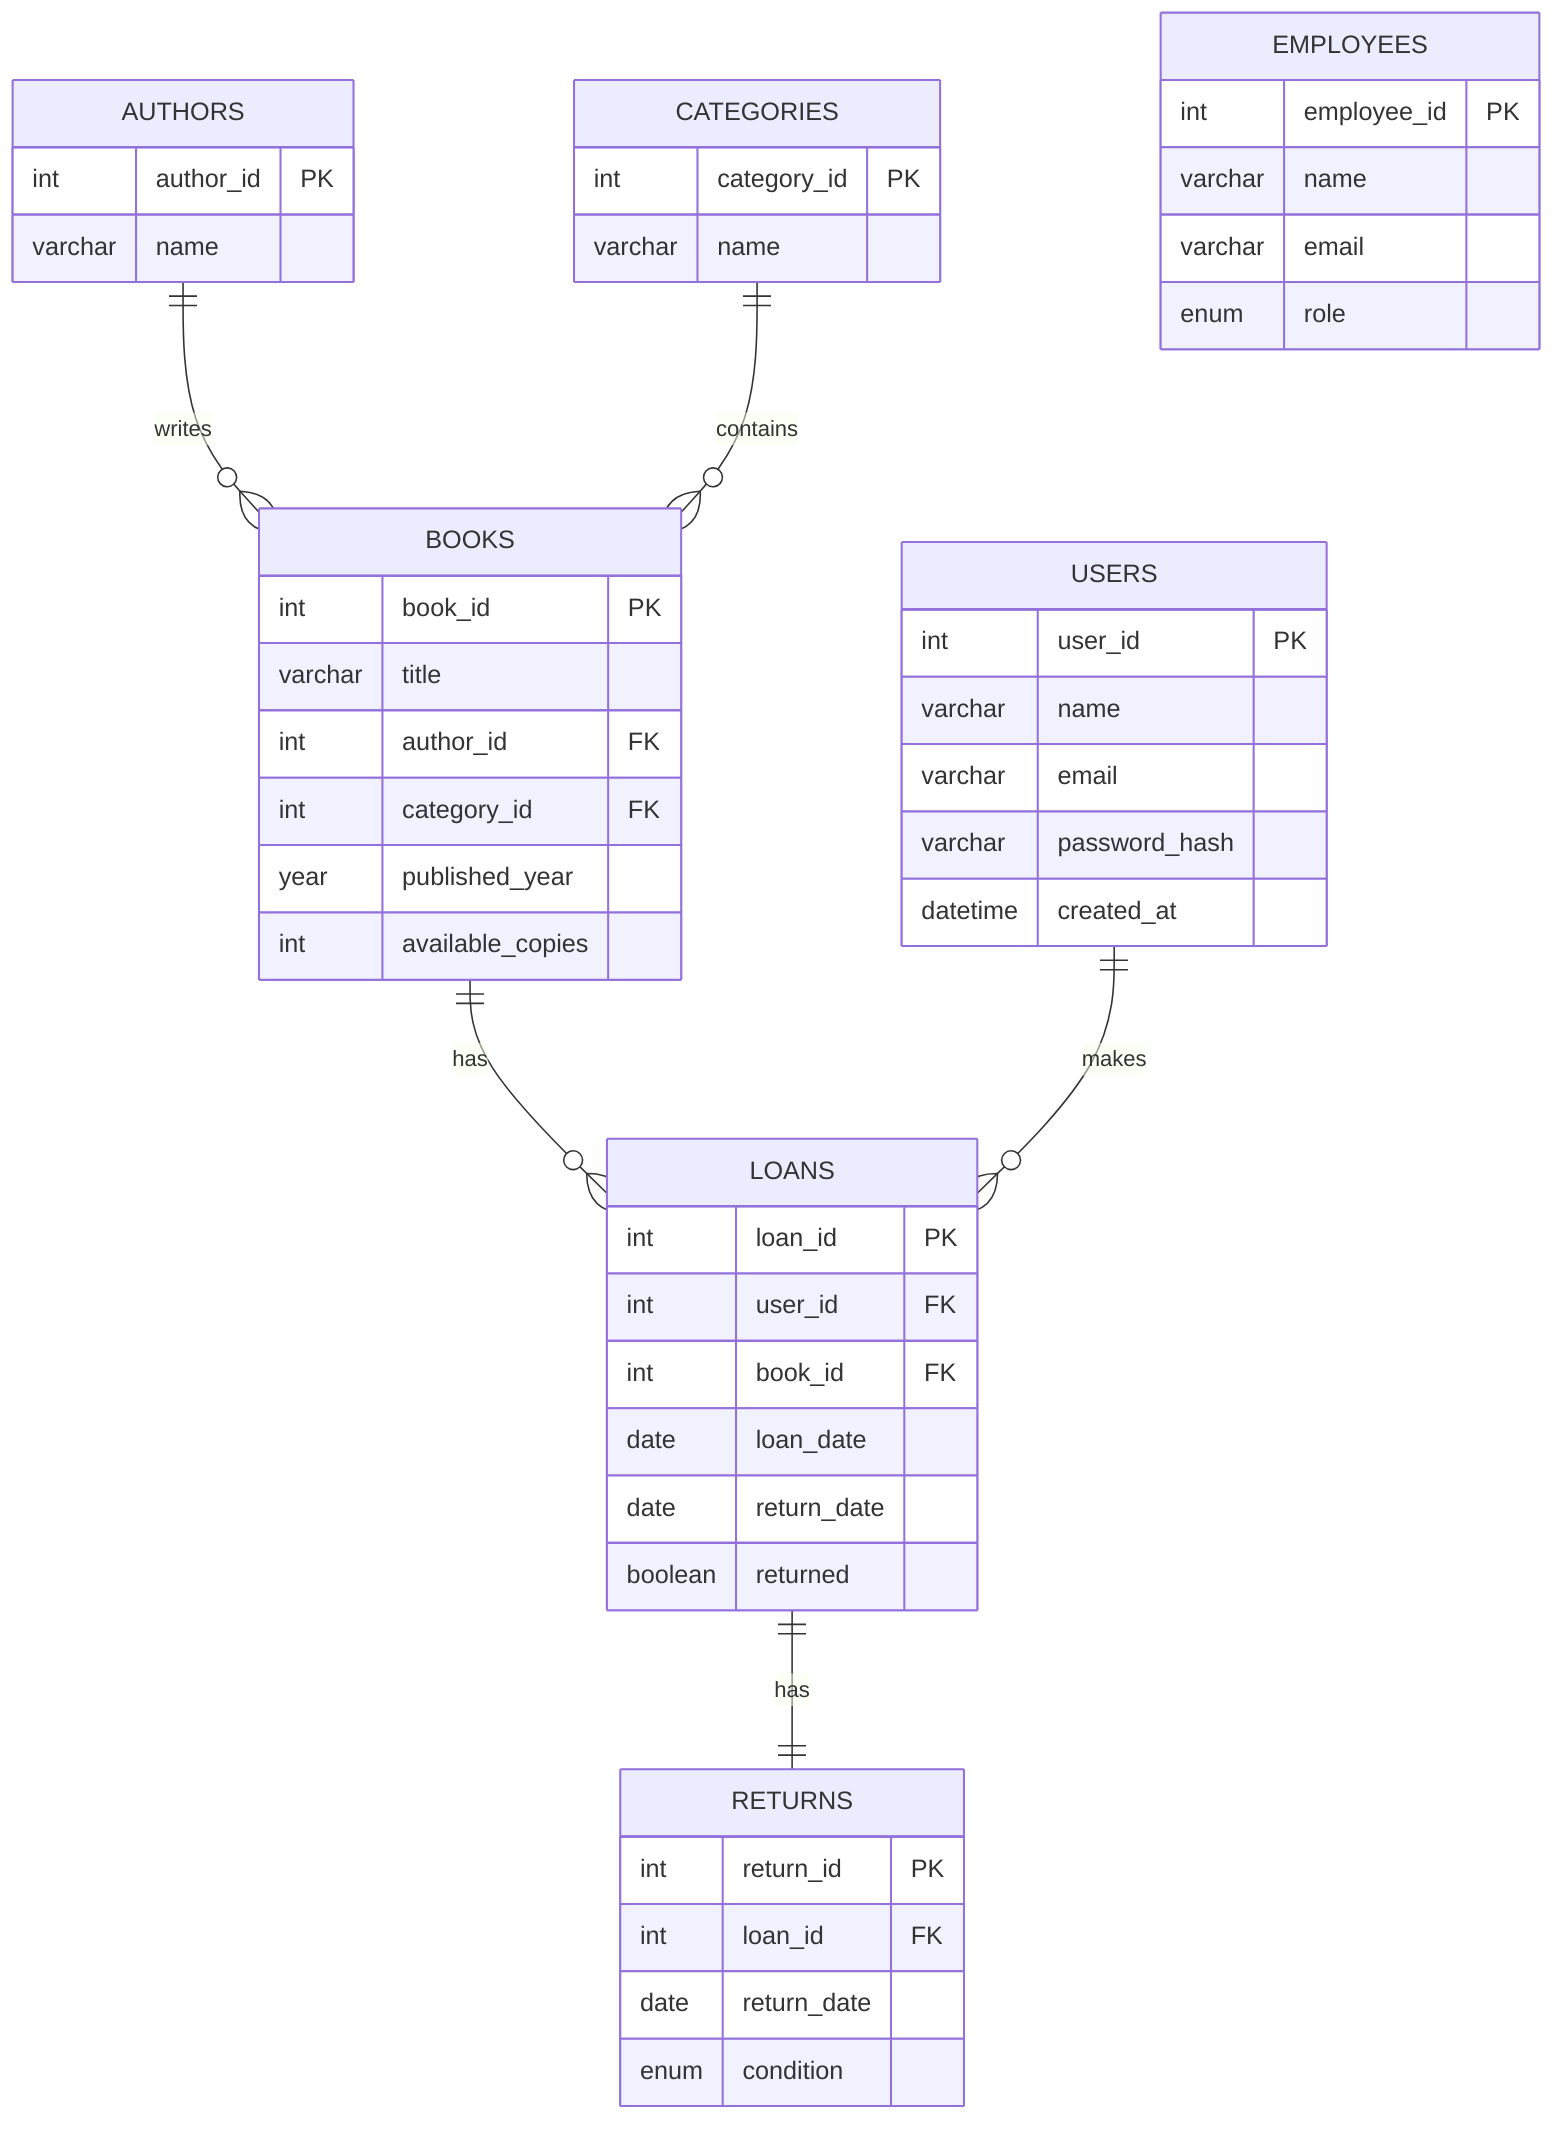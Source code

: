 erDiagram
    USERS {
        int user_id PK
        varchar name
        varchar email
        varchar password_hash
        datetime created_at
    }
    AUTHORS {
        int author_id PK
        varchar name
    }
    CATEGORIES {
        int category_id PK
        varchar name
    }
    BOOKS {
        int book_id PK
        varchar title
        int author_id FK
        int category_id FK
        year published_year
        int available_copies
    }
    EMPLOYEES {
        int employee_id PK
        varchar name
        varchar email
        enum role
    }
    LOANS {
        int loan_id PK
        int user_id FK
        int book_id FK
        date loan_date
        date return_date
        boolean returned
    }
    RETURNS {
        int return_id PK
        int loan_id FK
        date return_date
        enum condition
    }

    BOOKS ||--o{ LOANS : has
    AUTHORS ||--o{ BOOKS : writes
    CATEGORIES ||--o{ BOOKS : contains
    USERS ||--o{ LOANS : makes
    LOANS ||--|| RETURNS : has